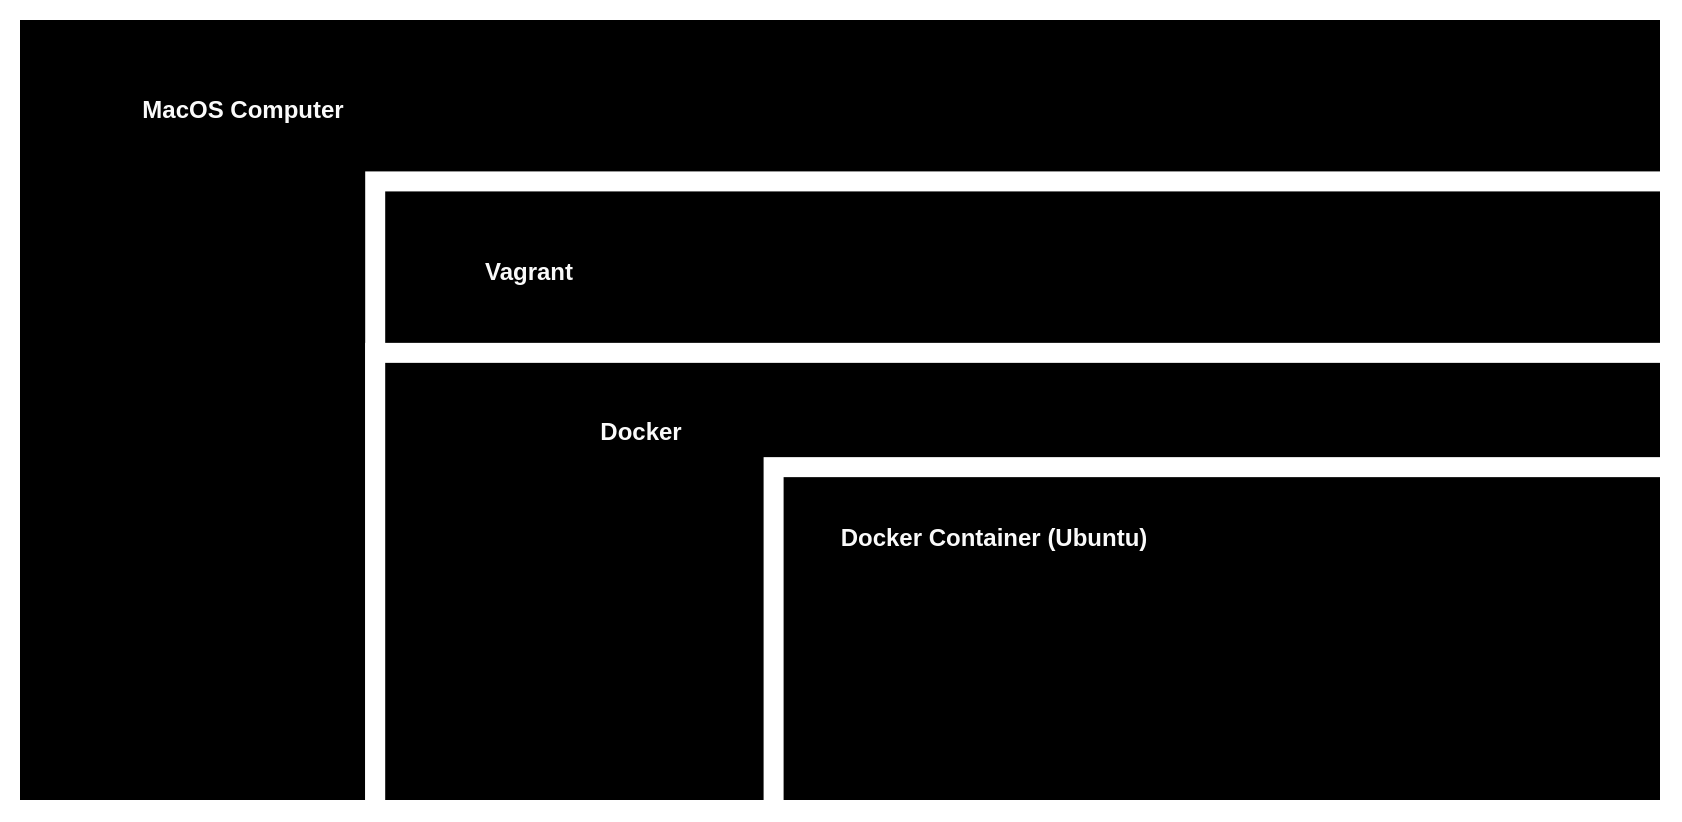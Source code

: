 <mxfile version="24.0.2" type="device">
  <diagram name="Page-1" id="cdMkQkT2JDH7OvJd1QBH">
    <mxGraphModel dx="1985" dy="1849" grid="1" gridSize="10" guides="1" tooltips="1" connect="1" arrows="1" fold="1" page="1" pageScale="1" pageWidth="827" pageHeight="1169" math="0" shadow="0">
      <root>
        <mxCell id="0" />
        <mxCell id="1" parent="0" />
        <mxCell id="Mxa2zgQ2Cr6zUFlVne9--10" value="" style="group;strokeColor=#FFFFFF;strokeWidth=10;fillColor=#000000;" vertex="1" connectable="0" parent="1">
          <mxGeometry x="-40" y="-20" width="830" height="400" as="geometry" />
        </mxCell>
        <mxCell id="Mxa2zgQ2Cr6zUFlVne9--1" value="" style="rounded=0;whiteSpace=wrap;html=1;strokeColor=#FFFFFF;fillColor=#000000;strokeWidth=10;" vertex="1" parent="Mxa2zgQ2Cr6zUFlVne9--10">
          <mxGeometry width="830" height="400" as="geometry" />
        </mxCell>
        <mxCell id="Mxa2zgQ2Cr6zUFlVne9--2" value="&lt;font color=&quot;#fafafa&quot;&gt;&lt;b&gt;MacOS Computer&lt;/b&gt;&lt;/font&gt;" style="text;html=1;align=center;verticalAlign=middle;whiteSpace=wrap;rounded=0;" vertex="1" parent="Mxa2zgQ2Cr6zUFlVne9--10">
          <mxGeometry x="16.6" y="28.571" width="199.2" height="42.857" as="geometry" />
        </mxCell>
        <UserObject label="https://logowik.com/content/uploads/images/vagrant7996.logowik.com.webp" id="Mxa2zgQ2Cr6zUFlVne9--3">
          <mxCell style="rounded=0;whiteSpace=wrap;html=1;fillColor=#000000;strokeColor=#FFFFFF;strokeWidth=10;" vertex="1" parent="Mxa2zgQ2Cr6zUFlVne9--10">
            <mxGeometry x="182.6" y="85.71" width="647.4" height="314.29" as="geometry" />
          </mxCell>
        </UserObject>
        <mxCell id="Mxa2zgQ2Cr6zUFlVne9--4" value="&lt;font color=&quot;#fafafa&quot;&gt;&lt;b&gt;Vagrant&lt;/b&gt;&lt;/font&gt;" style="text;html=1;align=center;verticalAlign=middle;whiteSpace=wrap;rounded=0;" vertex="1" parent="Mxa2zgQ2Cr6zUFlVne9--10">
          <mxGeometry x="160" y="109.996" width="199.2" height="42.857" as="geometry" />
        </mxCell>
        <mxCell id="Mxa2zgQ2Cr6zUFlVne9--5" value="" style="rounded=0;whiteSpace=wrap;html=1;fillColor=#000000;strokeColor=#FFFFFF;strokeWidth=10;" vertex="1" parent="Mxa2zgQ2Cr6zUFlVne9--10">
          <mxGeometry x="182.6" y="171.43" width="647.4" height="228.57" as="geometry" />
        </mxCell>
        <mxCell id="Mxa2zgQ2Cr6zUFlVne9--6" value="&lt;font color=&quot;#fafafa&quot;&gt;&lt;b&gt;Docker&lt;/b&gt;&lt;/font&gt;" style="text;html=1;align=center;verticalAlign=middle;whiteSpace=wrap;rounded=0;" vertex="1" parent="Mxa2zgQ2Cr6zUFlVne9--10">
          <mxGeometry x="215.8" y="190.0" width="199.2" height="42.857" as="geometry" />
        </mxCell>
        <mxCell id="Mxa2zgQ2Cr6zUFlVne9--7" value="" style="rounded=0;whiteSpace=wrap;html=1;fillColor=#000000;strokeColor=#FFFFFF;strokeWidth=10;" vertex="1" parent="Mxa2zgQ2Cr6zUFlVne9--10">
          <mxGeometry x="381.8" y="228.57" width="448.2" height="171.43" as="geometry" />
        </mxCell>
        <mxCell id="Mxa2zgQ2Cr6zUFlVne9--8" value="&lt;font color=&quot;#fafafa&quot;&gt;&lt;b&gt;Docker Container (Ubuntu)&lt;/b&gt;&lt;/font&gt;" style="text;html=1;align=center;verticalAlign=middle;whiteSpace=wrap;rounded=0;" vertex="1" parent="Mxa2zgQ2Cr6zUFlVne9--10">
          <mxGeometry x="359.2" y="242.857" width="265.6" height="42.857" as="geometry" />
        </mxCell>
      </root>
    </mxGraphModel>
  </diagram>
</mxfile>
